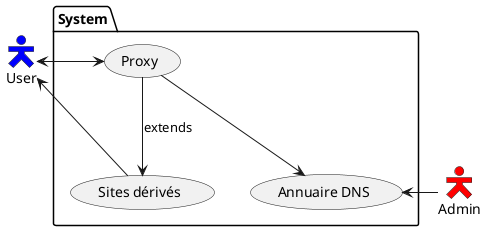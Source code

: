 @startuml
'https://plantuml.com/use-case-diagram


skinparam actorStyle Hollow



:Admin: as Admin #red
:User: as User #blue


package System{
User -left-> (Proxy)
(Proxy) -left--> (User)
Proxy --> (Sites dérivés) : extends
(Sites dérivés) --> User
Proxy --> (Annuaire DNS)
Admin -left--> (Annuaire DNS)


@enduml
